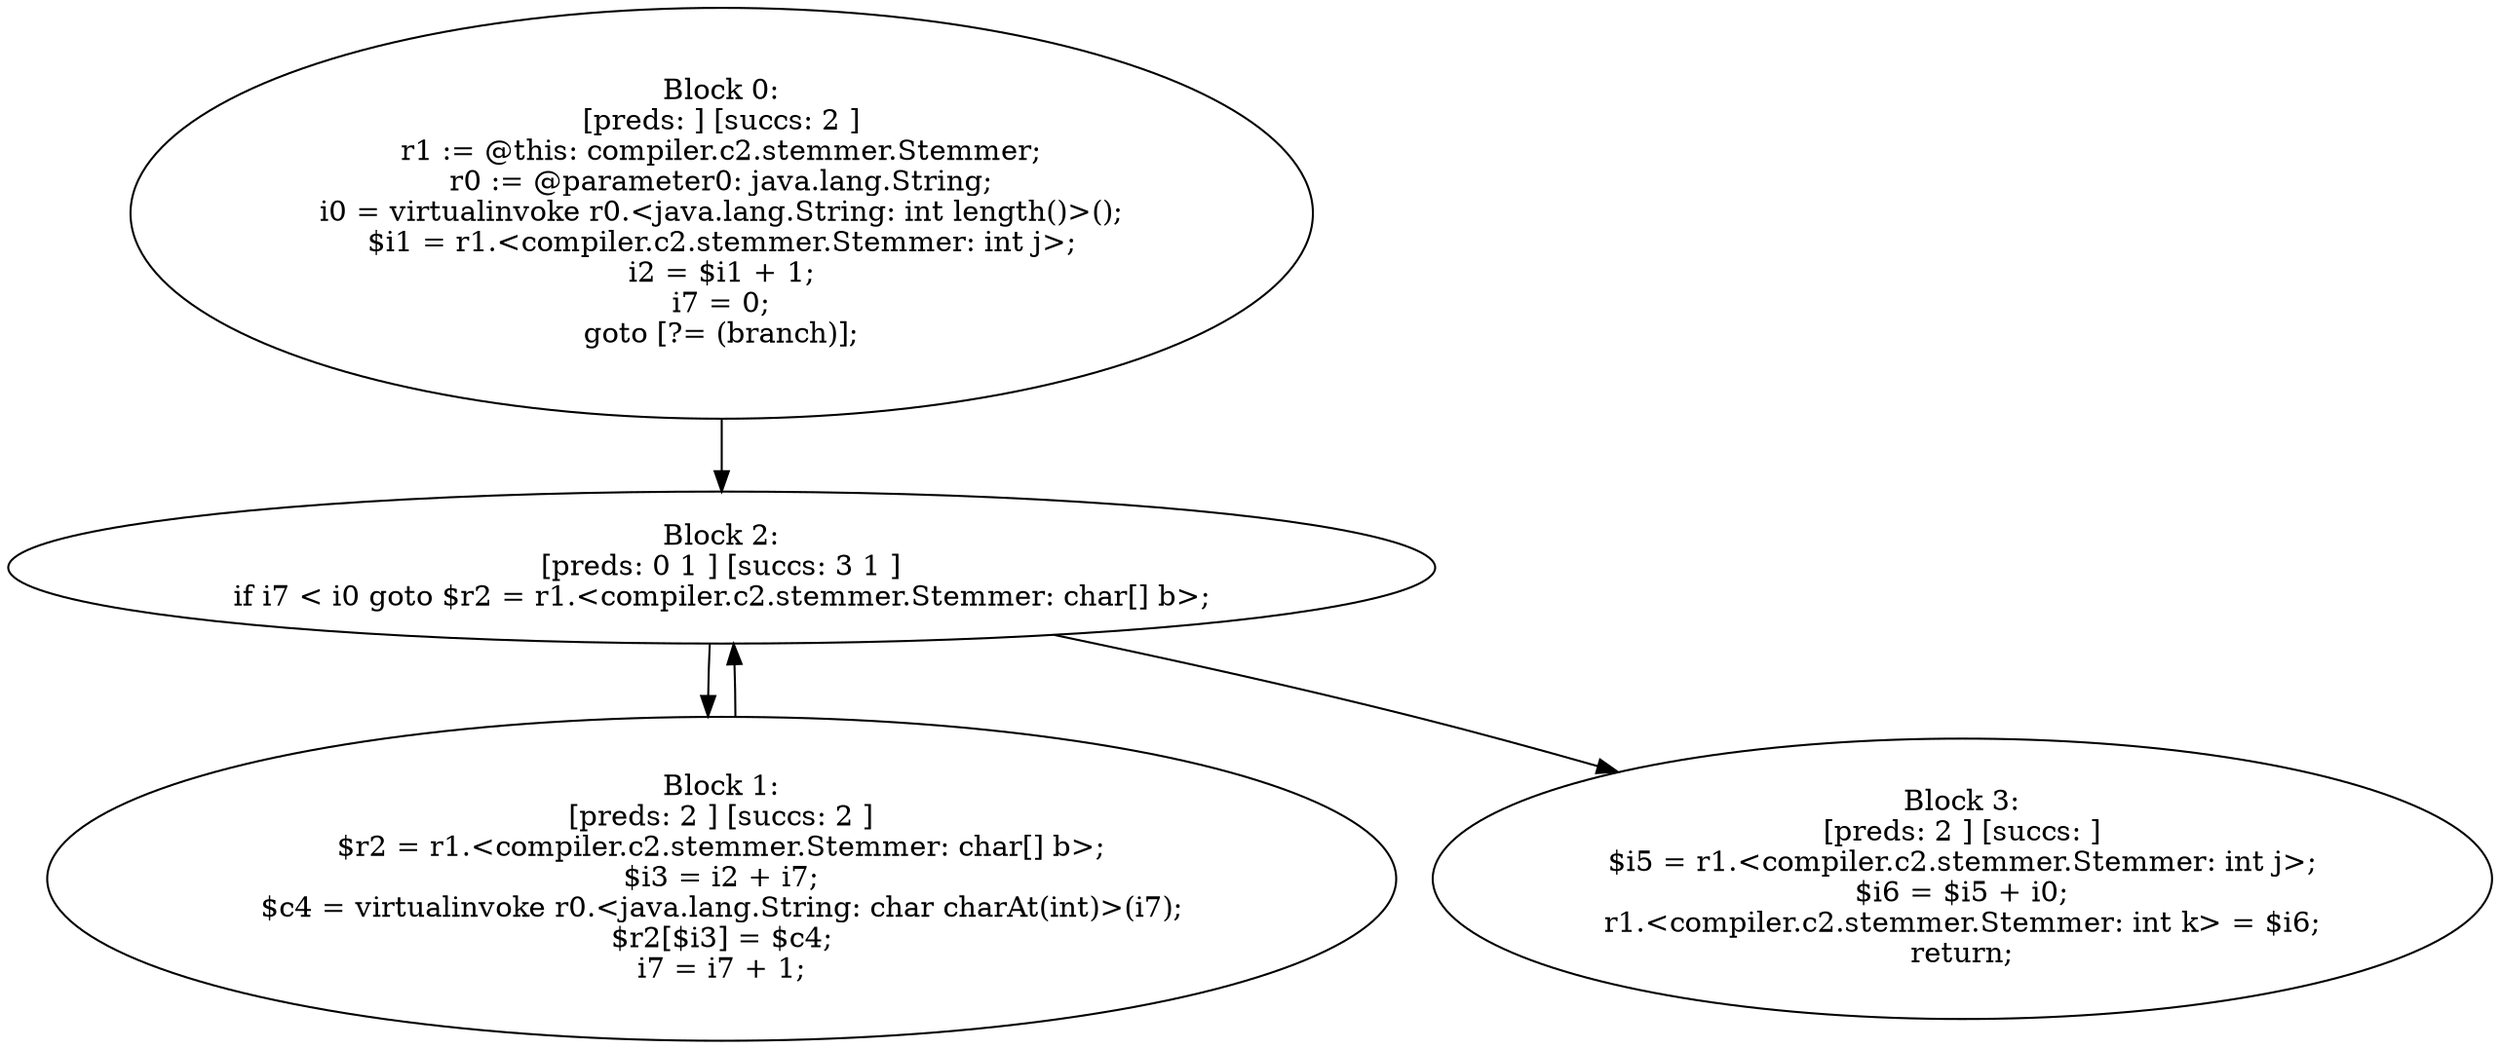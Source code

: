 digraph "unitGraph" {
    "Block 0:
[preds: ] [succs: 2 ]
r1 := @this: compiler.c2.stemmer.Stemmer;
r0 := @parameter0: java.lang.String;
i0 = virtualinvoke r0.<java.lang.String: int length()>();
$i1 = r1.<compiler.c2.stemmer.Stemmer: int j>;
i2 = $i1 + 1;
i7 = 0;
goto [?= (branch)];
"
    "Block 1:
[preds: 2 ] [succs: 2 ]
$r2 = r1.<compiler.c2.stemmer.Stemmer: char[] b>;
$i3 = i2 + i7;
$c4 = virtualinvoke r0.<java.lang.String: char charAt(int)>(i7);
$r2[$i3] = $c4;
i7 = i7 + 1;
"
    "Block 2:
[preds: 0 1 ] [succs: 3 1 ]
if i7 < i0 goto $r2 = r1.<compiler.c2.stemmer.Stemmer: char[] b>;
"
    "Block 3:
[preds: 2 ] [succs: ]
$i5 = r1.<compiler.c2.stemmer.Stemmer: int j>;
$i6 = $i5 + i0;
r1.<compiler.c2.stemmer.Stemmer: int k> = $i6;
return;
"
    "Block 0:
[preds: ] [succs: 2 ]
r1 := @this: compiler.c2.stemmer.Stemmer;
r0 := @parameter0: java.lang.String;
i0 = virtualinvoke r0.<java.lang.String: int length()>();
$i1 = r1.<compiler.c2.stemmer.Stemmer: int j>;
i2 = $i1 + 1;
i7 = 0;
goto [?= (branch)];
"->"Block 2:
[preds: 0 1 ] [succs: 3 1 ]
if i7 < i0 goto $r2 = r1.<compiler.c2.stemmer.Stemmer: char[] b>;
";
    "Block 1:
[preds: 2 ] [succs: 2 ]
$r2 = r1.<compiler.c2.stemmer.Stemmer: char[] b>;
$i3 = i2 + i7;
$c4 = virtualinvoke r0.<java.lang.String: char charAt(int)>(i7);
$r2[$i3] = $c4;
i7 = i7 + 1;
"->"Block 2:
[preds: 0 1 ] [succs: 3 1 ]
if i7 < i0 goto $r2 = r1.<compiler.c2.stemmer.Stemmer: char[] b>;
";
    "Block 2:
[preds: 0 1 ] [succs: 3 1 ]
if i7 < i0 goto $r2 = r1.<compiler.c2.stemmer.Stemmer: char[] b>;
"->"Block 3:
[preds: 2 ] [succs: ]
$i5 = r1.<compiler.c2.stemmer.Stemmer: int j>;
$i6 = $i5 + i0;
r1.<compiler.c2.stemmer.Stemmer: int k> = $i6;
return;
";
    "Block 2:
[preds: 0 1 ] [succs: 3 1 ]
if i7 < i0 goto $r2 = r1.<compiler.c2.stemmer.Stemmer: char[] b>;
"->"Block 1:
[preds: 2 ] [succs: 2 ]
$r2 = r1.<compiler.c2.stemmer.Stemmer: char[] b>;
$i3 = i2 + i7;
$c4 = virtualinvoke r0.<java.lang.String: char charAt(int)>(i7);
$r2[$i3] = $c4;
i7 = i7 + 1;
";
}
